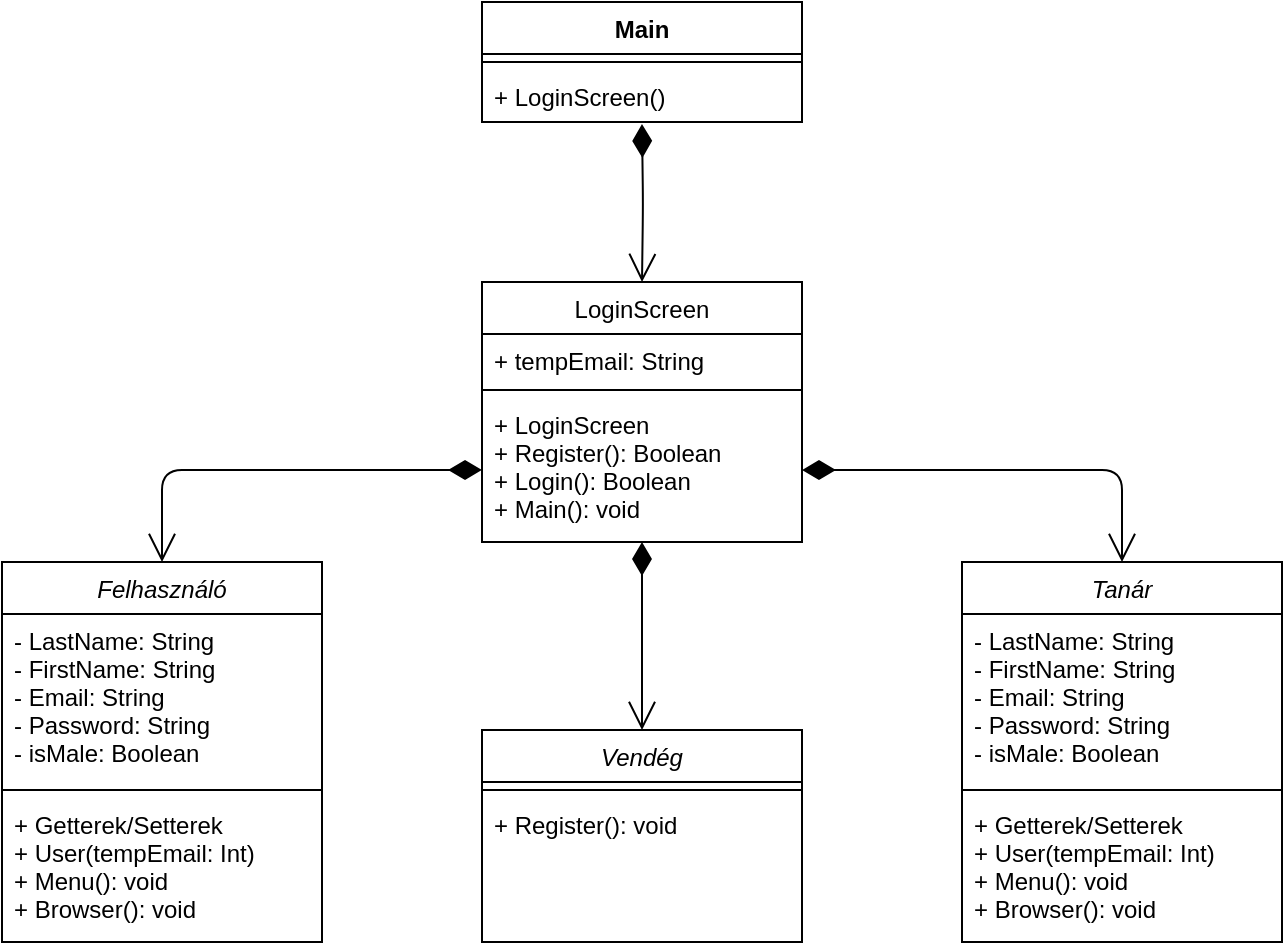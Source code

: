 <mxfile version="12.8.2" type="device"><diagram id="C5RBs43oDa-KdzZeNtuy" name="Page-1"><mxGraphModel dx="1024" dy="566" grid="1" gridSize="10" guides="1" tooltips="1" connect="1" arrows="1" fold="1" page="1" pageScale="1" pageWidth="827" pageHeight="1169" math="0" shadow="0"><root><mxCell id="WIyWlLk6GJQsqaUBKTNV-0"/><mxCell id="WIyWlLk6GJQsqaUBKTNV-1" parent="WIyWlLk6GJQsqaUBKTNV-0"/><mxCell id="zkfFHV4jXpPFQw0GAbJ--0" value="Felhasználó" style="swimlane;fontStyle=2;align=center;verticalAlign=top;childLayout=stackLayout;horizontal=1;startSize=26;horizontalStack=0;resizeParent=1;resizeLast=0;collapsible=1;marginBottom=0;rounded=0;shadow=0;strokeWidth=1;" parent="WIyWlLk6GJQsqaUBKTNV-1" vertex="1"><mxGeometry x="80" y="360" width="160" height="190" as="geometry"><mxRectangle x="230" y="140" width="160" height="26" as="alternateBounds"/></mxGeometry></mxCell><mxCell id="zkfFHV4jXpPFQw0GAbJ--1" value="- LastName: String&#10;- FirstName: String&#10;- Email: String&#10;- Password: String&#10;- isMale: Boolean" style="text;align=left;verticalAlign=top;spacingLeft=4;spacingRight=4;overflow=hidden;rotatable=0;points=[[0,0.5],[1,0.5]];portConstraint=eastwest;" parent="zkfFHV4jXpPFQw0GAbJ--0" vertex="1"><mxGeometry y="26" width="160" height="84" as="geometry"/></mxCell><mxCell id="zkfFHV4jXpPFQw0GAbJ--4" value="" style="line;html=1;strokeWidth=1;align=left;verticalAlign=middle;spacingTop=-1;spacingLeft=3;spacingRight=3;rotatable=0;labelPosition=right;points=[];portConstraint=eastwest;" parent="zkfFHV4jXpPFQw0GAbJ--0" vertex="1"><mxGeometry y="110" width="160" height="8" as="geometry"/></mxCell><mxCell id="zkfFHV4jXpPFQw0GAbJ--5" value="+ Getterek/Setterek&#10;+ User(tempEmail: Int)&#10;+ Menu(): void&#10;+ Browser(): void" style="text;align=left;verticalAlign=top;spacingLeft=4;spacingRight=4;overflow=hidden;rotatable=0;points=[[0,0.5],[1,0.5]];portConstraint=eastwest;" parent="zkfFHV4jXpPFQw0GAbJ--0" vertex="1"><mxGeometry y="118" width="160" height="70" as="geometry"/></mxCell><mxCell id="zkfFHV4jXpPFQw0GAbJ--17" value="LoginScreen" style="swimlane;fontStyle=0;align=center;verticalAlign=top;childLayout=stackLayout;horizontal=1;startSize=26;horizontalStack=0;resizeParent=1;resizeLast=0;collapsible=1;marginBottom=0;rounded=0;shadow=0;strokeWidth=1;" parent="WIyWlLk6GJQsqaUBKTNV-1" vertex="1"><mxGeometry x="320" y="220" width="160" height="130" as="geometry"><mxRectangle x="550" y="140" width="160" height="26" as="alternateBounds"/></mxGeometry></mxCell><mxCell id="zkfFHV4jXpPFQw0GAbJ--18" value="+ tempEmail: String" style="text;align=left;verticalAlign=top;spacingLeft=4;spacingRight=4;overflow=hidden;rotatable=0;points=[[0,0.5],[1,0.5]];portConstraint=eastwest;" parent="zkfFHV4jXpPFQw0GAbJ--17" vertex="1"><mxGeometry y="26" width="160" height="24" as="geometry"/></mxCell><mxCell id="zkfFHV4jXpPFQw0GAbJ--23" value="" style="line;html=1;strokeWidth=1;align=left;verticalAlign=middle;spacingTop=-1;spacingLeft=3;spacingRight=3;rotatable=0;labelPosition=right;points=[];portConstraint=eastwest;" parent="zkfFHV4jXpPFQw0GAbJ--17" vertex="1"><mxGeometry y="50" width="160" height="8" as="geometry"/></mxCell><mxCell id="zkfFHV4jXpPFQw0GAbJ--24" value="+ LoginScreen&#10;+ Register(): Boolean&#10;+ Login(): Boolean&#10;+ Main(): void" style="text;align=left;verticalAlign=top;spacingLeft=4;spacingRight=4;overflow=hidden;rotatable=0;points=[[0,0.5],[1,0.5]];portConstraint=eastwest;" parent="zkfFHV4jXpPFQw0GAbJ--17" vertex="1"><mxGeometry y="58" width="160" height="72" as="geometry"/></mxCell><mxCell id="zG28eU3j0_j1P58nvESX-0" value="Main" style="swimlane;fontStyle=1;align=center;verticalAlign=top;childLayout=stackLayout;horizontal=1;startSize=26;horizontalStack=0;resizeParent=1;resizeParentMax=0;resizeLast=0;collapsible=1;marginBottom=0;" parent="WIyWlLk6GJQsqaUBKTNV-1" vertex="1"><mxGeometry x="320" y="80" width="160" height="60" as="geometry"/></mxCell><mxCell id="zG28eU3j0_j1P58nvESX-1" value="" style="line;strokeWidth=1;fillColor=none;align=left;verticalAlign=middle;spacingTop=-1;spacingLeft=3;spacingRight=3;rotatable=0;labelPosition=right;points=[];portConstraint=eastwest;" parent="zG28eU3j0_j1P58nvESX-0" vertex="1"><mxGeometry y="26" width="160" height="8" as="geometry"/></mxCell><mxCell id="zG28eU3j0_j1P58nvESX-2" value="+ LoginScreen()" style="text;strokeColor=none;fillColor=none;align=left;verticalAlign=top;spacingLeft=4;spacingRight=4;overflow=hidden;rotatable=0;points=[[0,0.5],[1,0.5]];portConstraint=eastwest;" parent="zG28eU3j0_j1P58nvESX-0" vertex="1"><mxGeometry y="34" width="160" height="26" as="geometry"/></mxCell><mxCell id="zG28eU3j0_j1P58nvESX-3" value="" style="endArrow=open;html=1;endSize=12;startArrow=diamondThin;startSize=14;startFill=1;edgeStyle=orthogonalEdgeStyle;align=left;verticalAlign=bottom;entryX=0.5;entryY=0;entryDx=0;entryDy=0;" parent="WIyWlLk6GJQsqaUBKTNV-1" target="zkfFHV4jXpPFQw0GAbJ--17" edge="1"><mxGeometry x="-1" y="3" relative="1" as="geometry"><mxPoint x="400" y="141" as="sourcePoint"/><mxPoint x="400" y="210" as="targetPoint"/></mxGeometry></mxCell><mxCell id="zG28eU3j0_j1P58nvESX-4" value="" style="endArrow=open;html=1;endSize=12;startArrow=diamondThin;startSize=14;startFill=1;edgeStyle=orthogonalEdgeStyle;align=left;verticalAlign=bottom;entryX=0.5;entryY=0;entryDx=0;entryDy=0;exitX=0;exitY=0.5;exitDx=0;exitDy=0;" parent="WIyWlLk6GJQsqaUBKTNV-1" source="zkfFHV4jXpPFQw0GAbJ--24" target="zkfFHV4jXpPFQw0GAbJ--0" edge="1"><mxGeometry x="-1" y="3" relative="1" as="geometry"><mxPoint x="220" y="280" as="sourcePoint"/><mxPoint x="160" y="334" as="targetPoint"/><Array as="points"><mxPoint x="160" y="314"/></Array></mxGeometry></mxCell><mxCell id="zG28eU3j0_j1P58nvESX-5" value="Tanár" style="swimlane;fontStyle=2;align=center;verticalAlign=top;childLayout=stackLayout;horizontal=1;startSize=26;horizontalStack=0;resizeParent=1;resizeParentMax=0;resizeLast=0;collapsible=1;marginBottom=0;" parent="WIyWlLk6GJQsqaUBKTNV-1" vertex="1"><mxGeometry x="560" y="360" width="160" height="190" as="geometry"/></mxCell><mxCell id="zG28eU3j0_j1P58nvESX-9" value="- LastName: String&#10;- FirstName: String&#10;- Email: String&#10;- Password: String&#10;- isMale: Boolean" style="text;align=left;verticalAlign=top;spacingLeft=4;spacingRight=4;overflow=hidden;rotatable=0;points=[[0,0.5],[1,0.5]];portConstraint=eastwest;" parent="zG28eU3j0_j1P58nvESX-5" vertex="1"><mxGeometry y="26" width="160" height="84" as="geometry"/></mxCell><mxCell id="zG28eU3j0_j1P58nvESX-7" value="" style="line;strokeWidth=1;fillColor=none;align=left;verticalAlign=middle;spacingTop=-1;spacingLeft=3;spacingRight=3;rotatable=0;labelPosition=right;points=[];portConstraint=eastwest;" parent="zG28eU3j0_j1P58nvESX-5" vertex="1"><mxGeometry y="110" width="160" height="8" as="geometry"/></mxCell><mxCell id="zG28eU3j0_j1P58nvESX-10" value="+ Getterek/Setterek&#10;+ User(tempEmail: Int)&#10;+ Menu(): void&#10;+ Browser(): void" style="text;align=left;verticalAlign=top;spacingLeft=4;spacingRight=4;overflow=hidden;rotatable=0;points=[[0,0.5],[1,0.5]];portConstraint=eastwest;" parent="zG28eU3j0_j1P58nvESX-5" vertex="1"><mxGeometry y="118" width="160" height="72" as="geometry"/></mxCell><mxCell id="zG28eU3j0_j1P58nvESX-11" value="" style="endArrow=open;html=1;endSize=12;startArrow=diamondThin;startSize=14;startFill=1;edgeStyle=orthogonalEdgeStyle;align=left;verticalAlign=bottom;exitX=1;exitY=0.5;exitDx=0;exitDy=0;entryX=0.5;entryY=0;entryDx=0;entryDy=0;" parent="WIyWlLk6GJQsqaUBKTNV-1" source="zkfFHV4jXpPFQw0GAbJ--24" target="zG28eU3j0_j1P58nvESX-5" edge="1"><mxGeometry x="-1" y="3" relative="1" as="geometry"><mxPoint x="550" y="304" as="sourcePoint"/><mxPoint x="645" y="350" as="targetPoint"/><Array as="points"><mxPoint x="640" y="314"/></Array></mxGeometry></mxCell><mxCell id="zG28eU3j0_j1P58nvESX-12" value="Vendég" style="swimlane;fontStyle=2;align=center;verticalAlign=top;childLayout=stackLayout;horizontal=1;startSize=26;horizontalStack=0;resizeParent=1;resizeParentMax=0;resizeLast=0;collapsible=1;marginBottom=0;" parent="WIyWlLk6GJQsqaUBKTNV-1" vertex="1"><mxGeometry x="320" y="444" width="160" height="106" as="geometry"/></mxCell><mxCell id="zG28eU3j0_j1P58nvESX-14" value="" style="line;strokeWidth=1;fillColor=none;align=left;verticalAlign=middle;spacingTop=-1;spacingLeft=3;spacingRight=3;rotatable=0;labelPosition=right;points=[];portConstraint=eastwest;" parent="zG28eU3j0_j1P58nvESX-12" vertex="1"><mxGeometry y="26" width="160" height="8" as="geometry"/></mxCell><mxCell id="zG28eU3j0_j1P58nvESX-15" value="+ Register(): void" style="text;align=left;verticalAlign=top;spacingLeft=4;spacingRight=4;overflow=hidden;rotatable=0;points=[[0,0.5],[1,0.5]];portConstraint=eastwest;" parent="zG28eU3j0_j1P58nvESX-12" vertex="1"><mxGeometry y="34" width="160" height="72" as="geometry"/></mxCell><mxCell id="zG28eU3j0_j1P58nvESX-16" value="" style="endArrow=open;html=1;endSize=12;startArrow=diamondThin;startSize=14;startFill=1;edgeStyle=orthogonalEdgeStyle;align=left;verticalAlign=bottom;entryX=0.5;entryY=0;entryDx=0;entryDy=0;exitX=0.5;exitY=1;exitDx=0;exitDy=0;" parent="WIyWlLk6GJQsqaUBKTNV-1" source="zkfFHV4jXpPFQw0GAbJ--17" target="zG28eU3j0_j1P58nvESX-12" edge="1"><mxGeometry x="-1" y="3" relative="1" as="geometry"><mxPoint x="400" y="380" as="sourcePoint"/><mxPoint x="399.5" y="440" as="targetPoint"/><Array as="points"/></mxGeometry></mxCell></root></mxGraphModel></diagram></mxfile>
